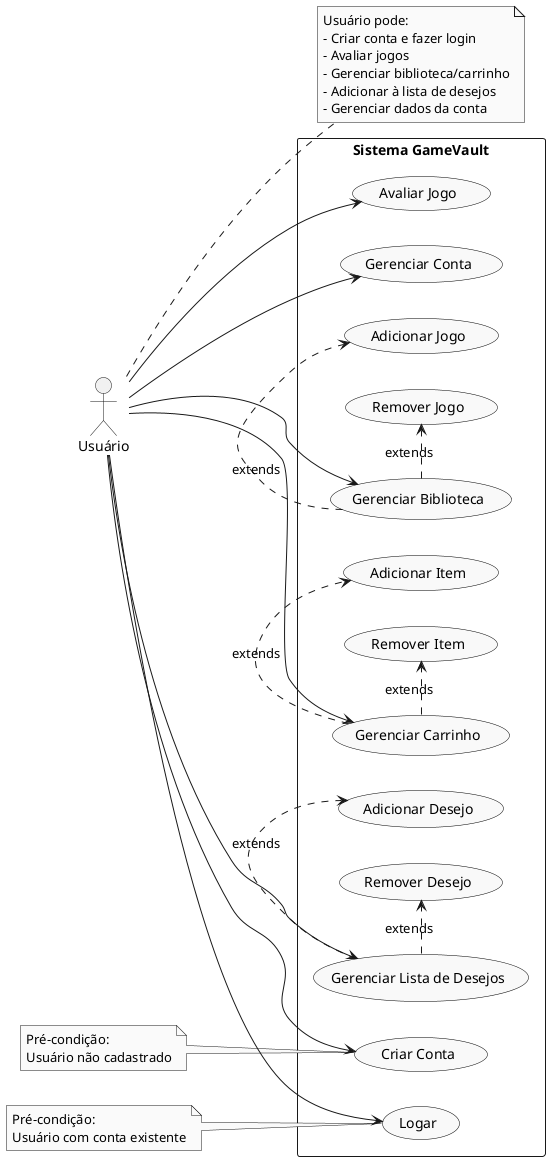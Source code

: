 @startuml casosUso
left to right direction
skinparam monochrome true
skinparam usecase {
  BackgroundColor #F9F9F9
  BorderColor #000000
}

actor Usuário

rectangle "Sistema GameVault" {
  (Criar Conta) as UC6
  (Logar) as UC7
  (Avaliar Jogo) as UC1
  (Gerenciar Biblioteca) as UC2
  (Gerenciar Carrinho) as UC3
  (Gerenciar Lista de Desejos) as UC4
  (Gerenciar Conta) as UC5
  
  UC2 .> (Adicionar Jogo) : extends
  UC2 .> (Remover Jogo) : extends
  UC3 .> (Adicionar Item) : extends
  UC3 .> (Remover Item) : extends
  UC4 .> (Adicionar Desejo) : extends
  UC4 .> (Remover Desejo) : extends
  
  Usuário --> UC6
  Usuário --> UC7
  Usuário --> UC1
  Usuário --> UC2
  Usuário --> UC3
  Usuário --> UC4
  Usuário --> UC5
}

note right of Usuário
  Usuário pode:
  - Criar conta e fazer login
  - Avaliar jogos
  - Gerenciar biblioteca/carrinho
  - Adicionar à lista de desejos
  - Gerenciar dados da conta
end note

note left of UC6
  Pré-condição:
  Usuário não cadastrado
end note

note left of UC7
  Pré-condição:
  Usuário com conta existente
end note
@enduml